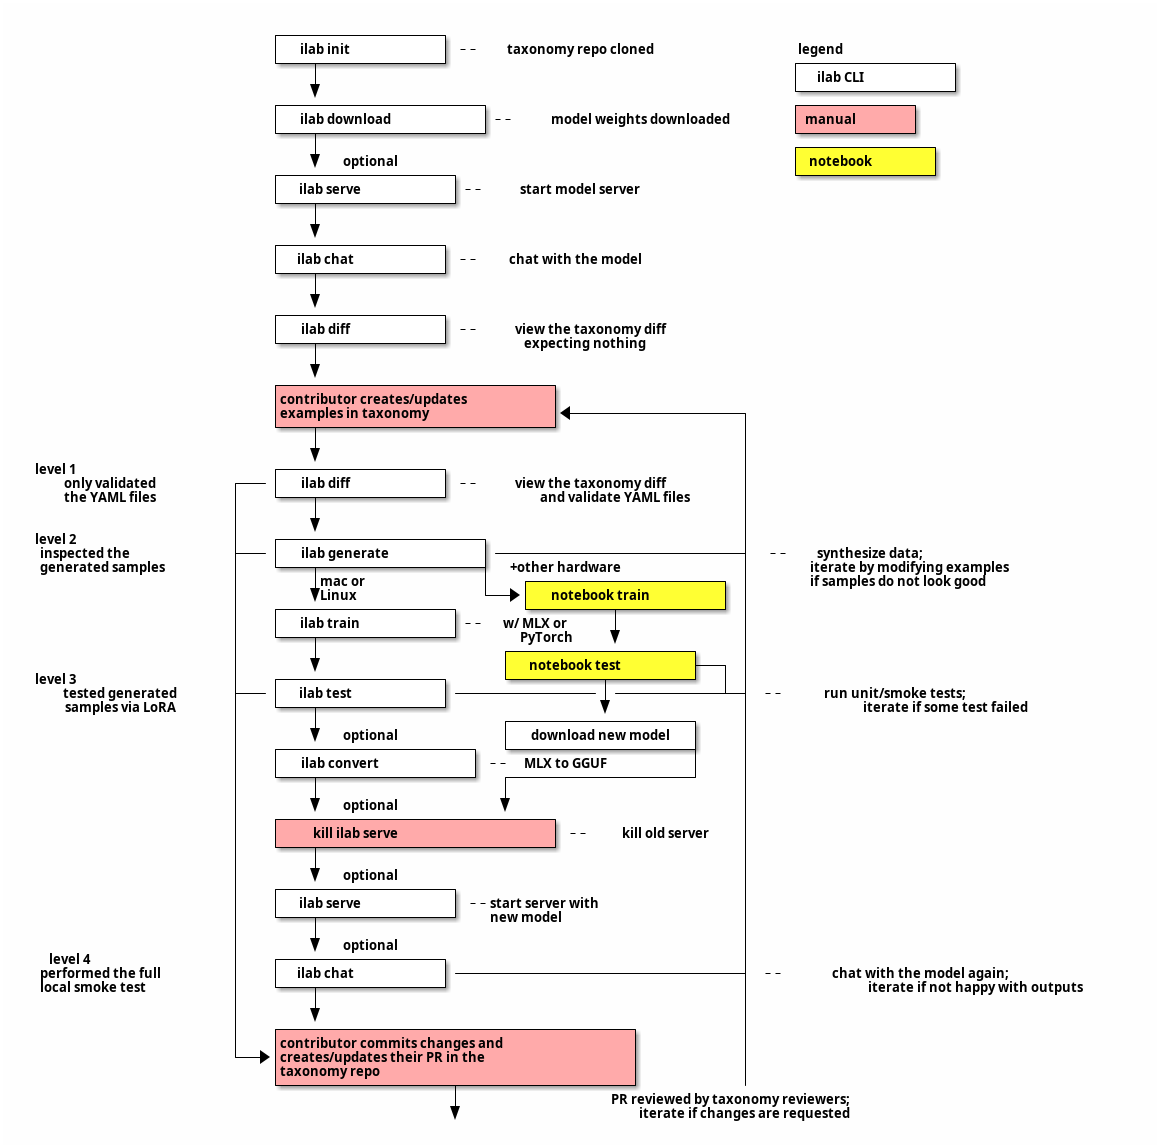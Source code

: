 @startditaa
                         +----------------+
                         |ilab init       |-=-taxonomy repo cloned           legend
                         +---+------------+                                  +---------------+
                             |                                               |ilab CLI       |
                             v                                               +---------------+
                         +---+----------------+                              +-----------+
                         |ilab download       |-=-model weights downloaded   |manual cPNK|
                         +---+----------------+                              +-----------+
                             |                                               +-------------+
                             v optional                                      |notebook cYEL|
                         +---+-------------+                                 +-------------+
                         |ilab serve       |-=-start model server
                         +---+-------------+
                             |
                             v
                         +---+------------+
                         |ilab chat       |-=-chat with the model
                         +---+------------+
                             |
                             v
                         +---+------------+
                         |ilab diff       |-=-view the taxonomy diff
                         +---+------------+     expecting nothing
                             |
                             v
                         +---+-----------------------+
                         |contributor creates/updates|
                         |examples in taxonomy   cPNK|<-----------------+
                         +---+-----------------------+                  |
                             |                                          |
                             v                                          |
level 1                  +---+------------+                             |
  only validated     +---|ilab diff       |-=-view the taxonomy diff    |
  the YAML files     |   +---+------------+     and validate YAML files |
                     |       |                                          |
                     |       v                                          |
level 2              |   +---+----------------+                         |
  inspected the      +---|ilab generate       |-------------------------+ -=-synthesize data;
  generated samples  |   +---+----------------++other hardware          |      iterate by modifying examples
                     |       |mac or          |   +--------+----------+ |      if samples do not look good
                     |       vLinux           +-->|notebook train cYEL| |
                     |   +---+-------------+      +--------+----------+ |
                     |   |ilab train       |-=-w/ MLX or   |            |
                     |   +---+-------------+      PyTorch  v            |
                     |       |                  +----------+-------+    |
                     |       v                  |notebook test cYEL+--+ |
level 3              |   +---+------------+     +---------+--------+  | |
  tested generated   +---|ilab test       |---------------|-----------+-+ -=-run unit/smoke tests;
  samples via LoRA   |   +---+------------+               v             |      iterate if some test failed
                     |       |                  +---------+--------+    |
                     |       v optional         |download new model|    |
                     |   +---+---------------+  +-----------------++    |
                     |   |ilab convert       |-=-MLX to GGUF       |    |
                     |   +---+---------------+  +------------------+    |
                     |       |                  |                       |
                     |       v optional         v                       |
                     |   +---+------------------+----+                  |
                     |   |kill ilab serve cPNK       |-=-kill old server|
                     |   +---+-----------------------+                  |
                     |       |                                          |
                     |       v optional                                 |
                     |   +---+-------------+                            |
                     |   |ilab serve       |-=-start server with        |
                     |   +---+-------------+   new model                |
                     |       |                                          |
                     |       v optional                                 |
level 4              |   +---+------------+                             |
  performed the full |   |ilab chat       |-----------------------------+ -=-chat with the model again;
  local smoke test   |   +---+------------+                             |      iterate if not happy with outputs
                     |       |                                          |
                     |       v                                          |
                     |   +---+-------------------------------+          |
                     |   |contributor commits changes and    |          |
                     +-->|creates/updates their PR in the    |          |
                         |taxonomy repo                  cPNK|          |
                         +-----------------+-----------------+          |
                                           |     PR reviewed by taxonomy reviewers;
                                           v       iterate if changes are requested

@endditaa
